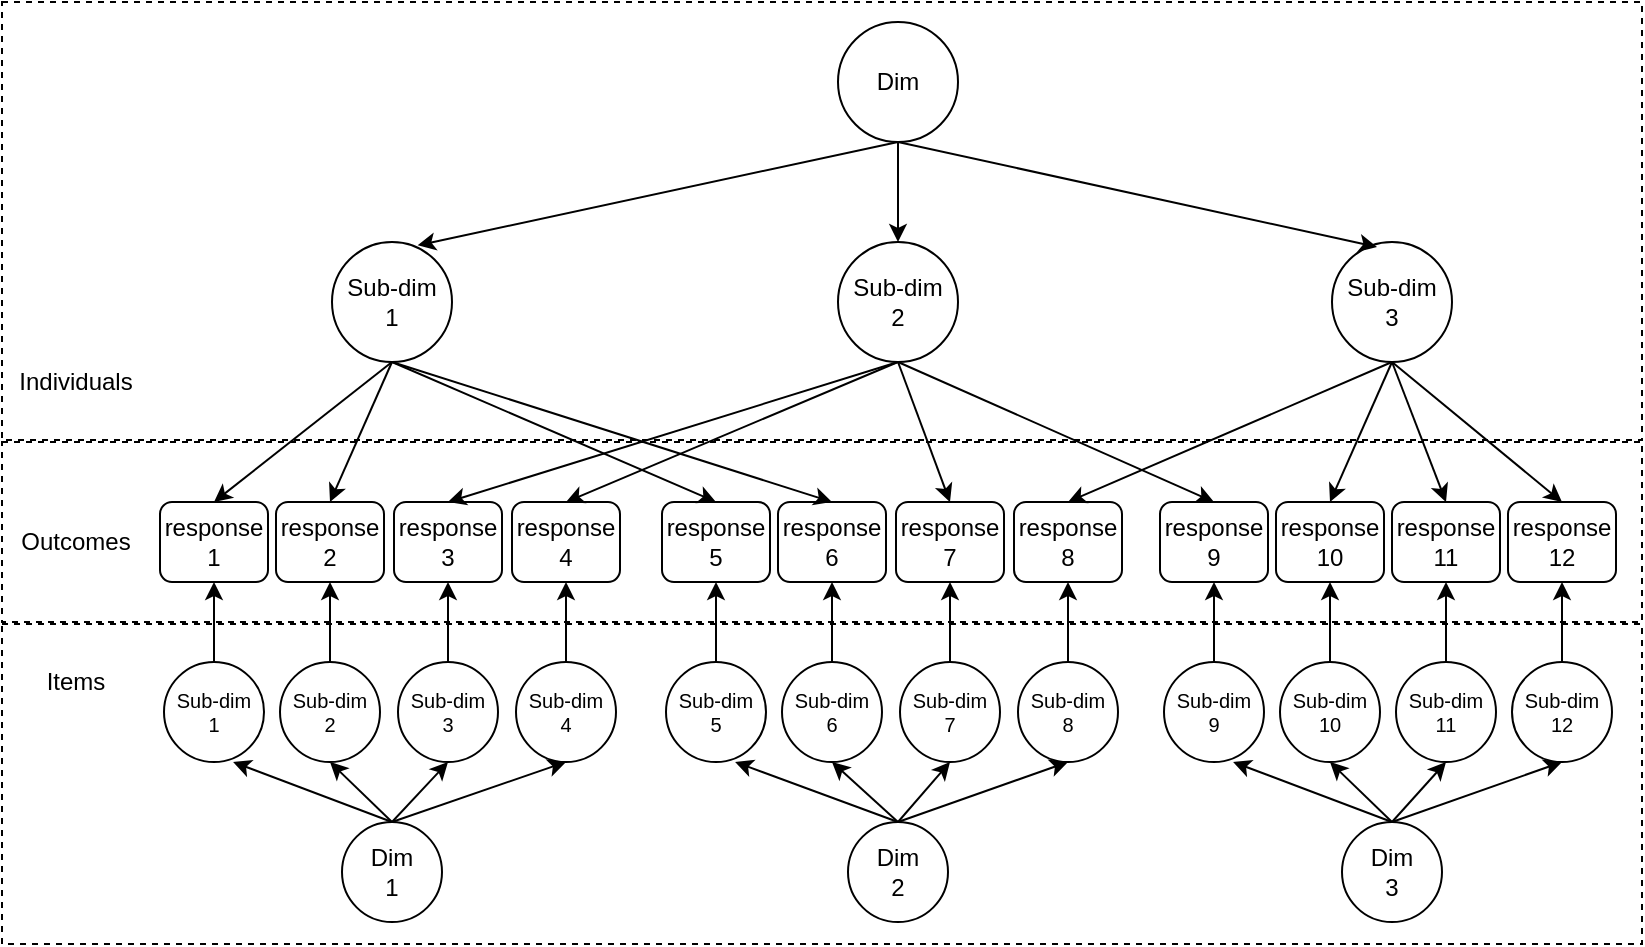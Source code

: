 <mxfile version="14.9.4" type="device"><diagram id="e4quHcEf0_lwXtOQSS0i" name="Page-1"><mxGraphModel dx="981" dy="480" grid="1" gridSize="10" guides="1" tooltips="1" connect="1" arrows="1" fold="1" page="1" pageScale="1" pageWidth="850" pageHeight="1100" math="0" shadow="0"><root><mxCell id="0"/><mxCell id="1" parent="0"/><mxCell id="zZKw4PG4vPgwbgHYmwNo-47" value="" style="rounded=0;whiteSpace=wrap;html=1;fillColor=none;dashed=1;" parent="1" vertex="1"><mxGeometry x="20" y="330" width="820" height="90" as="geometry"/></mxCell><mxCell id="zZKw4PG4vPgwbgHYmwNo-48" value="" style="rounded=0;whiteSpace=wrap;html=1;fillColor=none;dashed=1;" parent="1" vertex="1"><mxGeometry x="20" y="421" width="820" height="160" as="geometry"/></mxCell><mxCell id="zZKw4PG4vPgwbgHYmwNo-45" value="" style="rounded=0;whiteSpace=wrap;html=1;fillColor=none;dashed=1;" parent="1" vertex="1"><mxGeometry x="20" y="110" width="820" height="219" as="geometry"/></mxCell><mxCell id="t6UmUYaZB36mSdXZcB9H-1" value="response &lt;br&gt;&lt;div&gt;1&lt;/div&gt;" style="rounded=1;whiteSpace=wrap;html=1;fillColor=none;" parent="1" vertex="1"><mxGeometry x="99" y="360" width="54" height="40" as="geometry"/></mxCell><mxCell id="t6UmUYaZB36mSdXZcB9H-2" value="&lt;div&gt;response &lt;br&gt;&lt;/div&gt;&lt;div&gt;2&lt;/div&gt;" style="rounded=1;whiteSpace=wrap;html=1;fillColor=none;" parent="1" vertex="1"><mxGeometry x="157" y="360" width="54" height="40" as="geometry"/></mxCell><mxCell id="t6UmUYaZB36mSdXZcB9H-3" value="&lt;div&gt;response &lt;br&gt;&lt;/div&gt;&lt;div&gt;3&lt;/div&gt;" style="rounded=1;whiteSpace=wrap;html=1;fillColor=none;" parent="1" vertex="1"><mxGeometry x="216" y="360" width="54" height="40" as="geometry"/></mxCell><mxCell id="t6UmUYaZB36mSdXZcB9H-4" value="&lt;div&gt;response &lt;br&gt;&lt;/div&gt;&lt;div&gt;4&lt;/div&gt;" style="rounded=1;whiteSpace=wrap;html=1;fillColor=none;" parent="1" vertex="1"><mxGeometry x="275" y="360" width="54" height="40" as="geometry"/></mxCell><mxCell id="t6UmUYaZB36mSdXZcB9H-6" value="&lt;div&gt;response &lt;br&gt;&lt;/div&gt;&lt;div&gt;5&lt;/div&gt;" style="rounded=1;whiteSpace=wrap;html=1;fillColor=none;" parent="1" vertex="1"><mxGeometry x="350" y="360" width="54" height="40" as="geometry"/></mxCell><mxCell id="t6UmUYaZB36mSdXZcB9H-7" value="&lt;div&gt;response &lt;br&gt;&lt;/div&gt;&lt;div&gt;6&lt;/div&gt;" style="rounded=1;whiteSpace=wrap;html=1;fillColor=none;" parent="1" vertex="1"><mxGeometry x="408" y="360" width="54" height="40" as="geometry"/></mxCell><mxCell id="t6UmUYaZB36mSdXZcB9H-8" value="&lt;div&gt;response &lt;br&gt;&lt;/div&gt;&lt;div&gt;7&lt;/div&gt;" style="rounded=1;whiteSpace=wrap;html=1;fillColor=none;" parent="1" vertex="1"><mxGeometry x="467" y="360" width="54" height="40" as="geometry"/></mxCell><mxCell id="t6UmUYaZB36mSdXZcB9H-9" value="response &lt;br&gt;&lt;div&gt;8&lt;/div&gt;" style="rounded=1;whiteSpace=wrap;html=1;fillColor=none;" parent="1" vertex="1"><mxGeometry x="526" y="360" width="54" height="40" as="geometry"/></mxCell><mxCell id="t6UmUYaZB36mSdXZcB9H-10" value="response &lt;br&gt;&lt;div&gt;9&lt;/div&gt;" style="rounded=1;whiteSpace=wrap;html=1;fillColor=none;" parent="1" vertex="1"><mxGeometry x="599" y="360" width="54" height="40" as="geometry"/></mxCell><mxCell id="t6UmUYaZB36mSdXZcB9H-11" value="&lt;div&gt;response&lt;/div&gt;&lt;div&gt;10&lt;/div&gt;" style="rounded=1;whiteSpace=wrap;html=1;fillColor=none;" parent="1" vertex="1"><mxGeometry x="657" y="360" width="54" height="40" as="geometry"/></mxCell><mxCell id="t6UmUYaZB36mSdXZcB9H-12" value="response &lt;br&gt;&lt;div&gt;11&lt;/div&gt;" style="rounded=1;whiteSpace=wrap;html=1;fillColor=none;" parent="1" vertex="1"><mxGeometry x="715" y="360" width="54" height="40" as="geometry"/></mxCell><mxCell id="t6UmUYaZB36mSdXZcB9H-13" value="response &lt;br&gt;&lt;div&gt;12&lt;/div&gt;" style="rounded=1;whiteSpace=wrap;html=1;fillColor=none;" parent="1" vertex="1"><mxGeometry x="773" y="360" width="54" height="40" as="geometry"/></mxCell><mxCell id="t6UmUYaZB36mSdXZcB9H-34" style="edgeStyle=none;rounded=0;orthogonalLoop=1;jettySize=auto;html=1;exitX=0.5;exitY=1;exitDx=0;exitDy=0;entryX=0.5;entryY=0;entryDx=0;entryDy=0;" parent="1" source="t6UmUYaZB36mSdXZcB9H-53" target="t6UmUYaZB36mSdXZcB9H-1" edge="1"><mxGeometry relative="1" as="geometry"><mxPoint x="238" y="280" as="sourcePoint"/></mxGeometry></mxCell><mxCell id="t6UmUYaZB36mSdXZcB9H-35" style="edgeStyle=none;rounded=0;orthogonalLoop=1;jettySize=auto;html=1;exitX=0.5;exitY=1;exitDx=0;exitDy=0;entryX=0.5;entryY=0;entryDx=0;entryDy=0;" parent="1" source="t6UmUYaZB36mSdXZcB9H-53" target="t6UmUYaZB36mSdXZcB9H-2" edge="1"><mxGeometry relative="1" as="geometry"><mxPoint x="238" y="280" as="sourcePoint"/></mxGeometry></mxCell><mxCell id="t6UmUYaZB36mSdXZcB9H-36" style="edgeStyle=none;rounded=0;orthogonalLoop=1;jettySize=auto;html=1;exitX=0.5;exitY=1;exitDx=0;exitDy=0;entryX=0.5;entryY=0;entryDx=0;entryDy=0;" parent="1" source="t6UmUYaZB36mSdXZcB9H-53" target="t6UmUYaZB36mSdXZcB9H-6" edge="1"><mxGeometry relative="1" as="geometry"><mxPoint x="270" y="280" as="sourcePoint"/></mxGeometry></mxCell><mxCell id="t6UmUYaZB36mSdXZcB9H-37" style="edgeStyle=none;rounded=0;orthogonalLoop=1;jettySize=auto;html=1;exitX=0.5;exitY=1;exitDx=0;exitDy=0;entryX=0.5;entryY=0;entryDx=0;entryDy=0;" parent="1" source="t6UmUYaZB36mSdXZcB9H-53" target="t6UmUYaZB36mSdXZcB9H-7" edge="1"><mxGeometry relative="1" as="geometry"><mxPoint x="270" y="280" as="sourcePoint"/></mxGeometry></mxCell><mxCell id="t6UmUYaZB36mSdXZcB9H-38" style="edgeStyle=none;rounded=0;orthogonalLoop=1;jettySize=auto;html=1;exitX=0.5;exitY=1;exitDx=0;exitDy=0;entryX=0.5;entryY=0;entryDx=0;entryDy=0;" parent="1" source="t6UmUYaZB36mSdXZcB9H-57" target="t6UmUYaZB36mSdXZcB9H-3" edge="1"><mxGeometry relative="1" as="geometry"><mxPoint x="485" y="280" as="sourcePoint"/></mxGeometry></mxCell><mxCell id="t6UmUYaZB36mSdXZcB9H-40" style="edgeStyle=none;rounded=0;orthogonalLoop=1;jettySize=auto;html=1;exitX=0.5;exitY=1;exitDx=0;exitDy=0;entryX=0.5;entryY=0;entryDx=0;entryDy=0;" parent="1" source="t6UmUYaZB36mSdXZcB9H-57" target="t6UmUYaZB36mSdXZcB9H-4" edge="1"><mxGeometry relative="1" as="geometry"><mxPoint x="485" y="280" as="sourcePoint"/></mxGeometry></mxCell><mxCell id="t6UmUYaZB36mSdXZcB9H-41" style="edgeStyle=none;rounded=0;orthogonalLoop=1;jettySize=auto;html=1;exitX=0.5;exitY=1;exitDx=0;exitDy=0;entryX=0.5;entryY=0;entryDx=0;entryDy=0;" parent="1" source="t6UmUYaZB36mSdXZcB9H-57" target="t6UmUYaZB36mSdXZcB9H-10" edge="1"><mxGeometry relative="1" as="geometry"><mxPoint x="485" y="280" as="sourcePoint"/></mxGeometry></mxCell><mxCell id="t6UmUYaZB36mSdXZcB9H-45" style="edgeStyle=none;rounded=0;orthogonalLoop=1;jettySize=auto;html=1;exitX=0.5;exitY=1;exitDx=0;exitDy=0;entryX=0.5;entryY=0;entryDx=0;entryDy=0;" parent="1" source="t6UmUYaZB36mSdXZcB9H-57" target="t6UmUYaZB36mSdXZcB9H-8" edge="1"><mxGeometry relative="1" as="geometry"><mxPoint x="485" y="280" as="sourcePoint"/></mxGeometry></mxCell><mxCell id="t6UmUYaZB36mSdXZcB9H-44" style="edgeStyle=none;rounded=0;orthogonalLoop=1;jettySize=auto;html=1;exitX=0.5;exitY=1;exitDx=0;exitDy=0;entryX=0.5;entryY=0;entryDx=0;entryDy=0;" parent="1" source="t6UmUYaZB36mSdXZcB9H-58" target="t6UmUYaZB36mSdXZcB9H-9" edge="1"><mxGeometry relative="1" as="geometry"><mxPoint x="692" y="280" as="sourcePoint"/></mxGeometry></mxCell><mxCell id="t6UmUYaZB36mSdXZcB9H-46" style="edgeStyle=none;rounded=0;orthogonalLoop=1;jettySize=auto;html=1;exitX=0.5;exitY=1;exitDx=0;exitDy=0;entryX=0.5;entryY=0;entryDx=0;entryDy=0;" parent="1" source="t6UmUYaZB36mSdXZcB9H-58" target="t6UmUYaZB36mSdXZcB9H-11" edge="1"><mxGeometry relative="1" as="geometry"><mxPoint x="692" y="280" as="sourcePoint"/></mxGeometry></mxCell><mxCell id="t6UmUYaZB36mSdXZcB9H-47" style="edgeStyle=none;rounded=0;orthogonalLoop=1;jettySize=auto;html=1;exitX=0.5;exitY=1;exitDx=0;exitDy=0;entryX=0.5;entryY=0;entryDx=0;entryDy=0;" parent="1" source="t6UmUYaZB36mSdXZcB9H-58" target="t6UmUYaZB36mSdXZcB9H-12" edge="1"><mxGeometry relative="1" as="geometry"><mxPoint x="692" y="280" as="sourcePoint"/></mxGeometry></mxCell><mxCell id="t6UmUYaZB36mSdXZcB9H-48" style="edgeStyle=none;rounded=0;orthogonalLoop=1;jettySize=auto;html=1;exitX=0.5;exitY=1;exitDx=0;exitDy=0;entryX=0.5;entryY=0;entryDx=0;entryDy=0;" parent="1" source="t6UmUYaZB36mSdXZcB9H-58" target="t6UmUYaZB36mSdXZcB9H-13" edge="1"><mxGeometry relative="1" as="geometry"><mxPoint x="692" y="280" as="sourcePoint"/></mxGeometry></mxCell><mxCell id="t6UmUYaZB36mSdXZcB9H-53" value="&lt;div&gt;Sub-dim&lt;/div&gt;&lt;div&gt;1&lt;/div&gt;" style="ellipse;whiteSpace=wrap;html=1;aspect=fixed;fillColor=none;" parent="1" vertex="1"><mxGeometry x="185" y="230" width="60" height="60" as="geometry"/></mxCell><mxCell id="zZKw4PG4vPgwbgHYmwNo-15" style="edgeStyle=none;rounded=0;orthogonalLoop=1;jettySize=auto;html=1;exitX=0.5;exitY=0;exitDx=0;exitDy=0;entryX=0.691;entryY=1;entryDx=0;entryDy=0;entryPerimeter=0;" parent="1" source="t6UmUYaZB36mSdXZcB9H-54" target="zZKw4PG4vPgwbgHYmwNo-1" edge="1"><mxGeometry relative="1" as="geometry"/></mxCell><mxCell id="zZKw4PG4vPgwbgHYmwNo-16" style="edgeStyle=none;rounded=0;orthogonalLoop=1;jettySize=auto;html=1;exitX=0.5;exitY=0;exitDx=0;exitDy=0;entryX=0.5;entryY=1;entryDx=0;entryDy=0;" parent="1" source="t6UmUYaZB36mSdXZcB9H-54" target="zZKw4PG4vPgwbgHYmwNo-2" edge="1"><mxGeometry relative="1" as="geometry"/></mxCell><mxCell id="zZKw4PG4vPgwbgHYmwNo-17" style="edgeStyle=none;rounded=0;orthogonalLoop=1;jettySize=auto;html=1;exitX=0.5;exitY=0;exitDx=0;exitDy=0;entryX=0.5;entryY=1;entryDx=0;entryDy=0;" parent="1" source="t6UmUYaZB36mSdXZcB9H-54" target="zZKw4PG4vPgwbgHYmwNo-3" edge="1"><mxGeometry relative="1" as="geometry"/></mxCell><mxCell id="zZKw4PG4vPgwbgHYmwNo-18" style="edgeStyle=none;rounded=0;orthogonalLoop=1;jettySize=auto;html=1;exitX=0.5;exitY=0;exitDx=0;exitDy=0;entryX=0.5;entryY=1;entryDx=0;entryDy=0;" parent="1" source="t6UmUYaZB36mSdXZcB9H-54" target="zZKw4PG4vPgwbgHYmwNo-4" edge="1"><mxGeometry relative="1" as="geometry"/></mxCell><mxCell id="t6UmUYaZB36mSdXZcB9H-54" value="&lt;div&gt;Dim &lt;br&gt;&lt;/div&gt;&lt;div&gt;1&lt;/div&gt;" style="ellipse;whiteSpace=wrap;html=1;aspect=fixed;fillColor=none;" parent="1" vertex="1"><mxGeometry x="190" y="520" width="50" height="50" as="geometry"/></mxCell><mxCell id="t6UmUYaZB36mSdXZcB9H-57" value="&lt;div&gt;Sub-dim&lt;/div&gt;&lt;div&gt;2&lt;br&gt;&lt;/div&gt;" style="ellipse;whiteSpace=wrap;html=1;aspect=fixed;fillColor=none;" parent="1" vertex="1"><mxGeometry x="438" y="230" width="60" height="60" as="geometry"/></mxCell><mxCell id="t6UmUYaZB36mSdXZcB9H-58" value="&lt;div&gt;Sub-dim&lt;/div&gt;&lt;div&gt;3&lt;br&gt;&lt;/div&gt;" style="ellipse;whiteSpace=wrap;html=1;aspect=fixed;fillColor=none;" parent="1" vertex="1"><mxGeometry x="685" y="230" width="60" height="60" as="geometry"/></mxCell><mxCell id="t6UmUYaZB36mSdXZcB9H-60" style="edgeStyle=none;rounded=0;orthogonalLoop=1;jettySize=auto;html=1;exitX=0.5;exitY=1;exitDx=0;exitDy=0;entryX=0.714;entryY=0.028;entryDx=0;entryDy=0;entryPerimeter=0;" parent="1" source="t6UmUYaZB36mSdXZcB9H-59" target="t6UmUYaZB36mSdXZcB9H-53" edge="1"><mxGeometry relative="1" as="geometry"/></mxCell><mxCell id="t6UmUYaZB36mSdXZcB9H-61" style="edgeStyle=none;rounded=0;orthogonalLoop=1;jettySize=auto;html=1;exitX=0.5;exitY=1;exitDx=0;exitDy=0;entryX=0.5;entryY=0;entryDx=0;entryDy=0;" parent="1" source="t6UmUYaZB36mSdXZcB9H-59" target="t6UmUYaZB36mSdXZcB9H-57" edge="1"><mxGeometry relative="1" as="geometry"/></mxCell><mxCell id="t6UmUYaZB36mSdXZcB9H-62" style="edgeStyle=none;rounded=0;orthogonalLoop=1;jettySize=auto;html=1;exitX=0.5;exitY=1;exitDx=0;exitDy=0;entryX=0.375;entryY=0.042;entryDx=0;entryDy=0;entryPerimeter=0;" parent="1" source="t6UmUYaZB36mSdXZcB9H-59" target="t6UmUYaZB36mSdXZcB9H-58" edge="1"><mxGeometry relative="1" as="geometry"/></mxCell><mxCell id="t6UmUYaZB36mSdXZcB9H-59" value="Dim" style="ellipse;whiteSpace=wrap;html=1;aspect=fixed;fillColor=none;" parent="1" vertex="1"><mxGeometry x="438" y="120" width="60" height="60" as="geometry"/></mxCell><mxCell id="zZKw4PG4vPgwbgHYmwNo-10" style="rounded=0;orthogonalLoop=1;jettySize=auto;html=1;exitX=0.5;exitY=0;exitDx=0;exitDy=0;entryX=0.5;entryY=1;entryDx=0;entryDy=0;" parent="1" source="zZKw4PG4vPgwbgHYmwNo-1" target="t6UmUYaZB36mSdXZcB9H-1" edge="1"><mxGeometry relative="1" as="geometry"/></mxCell><mxCell id="zZKw4PG4vPgwbgHYmwNo-1" value="&lt;div style=&quot;font-size: 10px;&quot;&gt;Sub-dim &lt;br style=&quot;font-size: 10px;&quot;&gt;&lt;/div&gt;&lt;div style=&quot;font-size: 10px;&quot;&gt;1&lt;/div&gt;" style="ellipse;whiteSpace=wrap;html=1;aspect=fixed;fillColor=none;fontSize=10;" parent="1" vertex="1"><mxGeometry x="101" y="440" width="50" height="50" as="geometry"/></mxCell><mxCell id="zZKw4PG4vPgwbgHYmwNo-12" style="edgeStyle=none;rounded=0;orthogonalLoop=1;jettySize=auto;html=1;exitX=0.5;exitY=0;exitDx=0;exitDy=0;entryX=0.5;entryY=1;entryDx=0;entryDy=0;" parent="1" source="zZKw4PG4vPgwbgHYmwNo-2" target="t6UmUYaZB36mSdXZcB9H-2" edge="1"><mxGeometry relative="1" as="geometry"/></mxCell><mxCell id="zZKw4PG4vPgwbgHYmwNo-2" value="&lt;div style=&quot;font-size: 10px&quot;&gt;Sub-dim &lt;br style=&quot;font-size: 10px&quot;&gt;&lt;/div&gt;&lt;div style=&quot;font-size: 10px&quot;&gt;2&lt;/div&gt;" style="ellipse;whiteSpace=wrap;html=1;aspect=fixed;fillColor=none;fontSize=10;" parent="1" vertex="1"><mxGeometry x="159" y="440" width="50" height="50" as="geometry"/></mxCell><mxCell id="zZKw4PG4vPgwbgHYmwNo-13" style="edgeStyle=none;rounded=0;orthogonalLoop=1;jettySize=auto;html=1;exitX=0.5;exitY=0;exitDx=0;exitDy=0;entryX=0.5;entryY=1;entryDx=0;entryDy=0;" parent="1" source="zZKw4PG4vPgwbgHYmwNo-3" target="t6UmUYaZB36mSdXZcB9H-3" edge="1"><mxGeometry relative="1" as="geometry"/></mxCell><mxCell id="zZKw4PG4vPgwbgHYmwNo-3" value="&lt;div style=&quot;font-size: 10px&quot;&gt;Sub-dim &lt;br style=&quot;font-size: 10px&quot;&gt;&lt;/div&gt;3" style="ellipse;whiteSpace=wrap;html=1;aspect=fixed;fillColor=none;fontSize=10;" parent="1" vertex="1"><mxGeometry x="218" y="440" width="50" height="50" as="geometry"/></mxCell><mxCell id="zZKw4PG4vPgwbgHYmwNo-14" style="edgeStyle=none;rounded=0;orthogonalLoop=1;jettySize=auto;html=1;exitX=0.5;exitY=0;exitDx=0;exitDy=0;entryX=0.5;entryY=1;entryDx=0;entryDy=0;" parent="1" source="zZKw4PG4vPgwbgHYmwNo-4" target="t6UmUYaZB36mSdXZcB9H-4" edge="1"><mxGeometry relative="1" as="geometry"/></mxCell><mxCell id="zZKw4PG4vPgwbgHYmwNo-4" value="&lt;div style=&quot;font-size: 10px&quot;&gt;Sub-dim &lt;br style=&quot;font-size: 10px&quot;&gt;&lt;/div&gt;&lt;div style=&quot;font-size: 10px&quot;&gt;4&lt;/div&gt;" style="ellipse;whiteSpace=wrap;html=1;aspect=fixed;fillColor=none;fontSize=10;" parent="1" vertex="1"><mxGeometry x="277" y="440" width="50" height="50" as="geometry"/></mxCell><mxCell id="zZKw4PG4vPgwbgHYmwNo-19" style="edgeStyle=none;rounded=0;orthogonalLoop=1;jettySize=auto;html=1;exitX=0.5;exitY=0;exitDx=0;exitDy=0;entryX=0.691;entryY=1;entryDx=0;entryDy=0;entryPerimeter=0;" parent="1" source="zZKw4PG4vPgwbgHYmwNo-23" target="zZKw4PG4vPgwbgHYmwNo-25" edge="1"><mxGeometry relative="1" as="geometry"/></mxCell><mxCell id="zZKw4PG4vPgwbgHYmwNo-20" style="edgeStyle=none;rounded=0;orthogonalLoop=1;jettySize=auto;html=1;exitX=0.5;exitY=0;exitDx=0;exitDy=0;entryX=0.5;entryY=1;entryDx=0;entryDy=0;" parent="1" source="zZKw4PG4vPgwbgHYmwNo-23" target="zZKw4PG4vPgwbgHYmwNo-27" edge="1"><mxGeometry relative="1" as="geometry"/></mxCell><mxCell id="zZKw4PG4vPgwbgHYmwNo-21" style="edgeStyle=none;rounded=0;orthogonalLoop=1;jettySize=auto;html=1;exitX=0.5;exitY=0;exitDx=0;exitDy=0;entryX=0.5;entryY=1;entryDx=0;entryDy=0;" parent="1" source="zZKw4PG4vPgwbgHYmwNo-23" target="zZKw4PG4vPgwbgHYmwNo-29" edge="1"><mxGeometry relative="1" as="geometry"/></mxCell><mxCell id="zZKw4PG4vPgwbgHYmwNo-22" style="edgeStyle=none;rounded=0;orthogonalLoop=1;jettySize=auto;html=1;exitX=0.5;exitY=0;exitDx=0;exitDy=0;entryX=0.5;entryY=1;entryDx=0;entryDy=0;" parent="1" source="zZKw4PG4vPgwbgHYmwNo-23" target="zZKw4PG4vPgwbgHYmwNo-31" edge="1"><mxGeometry relative="1" as="geometry"/></mxCell><mxCell id="zZKw4PG4vPgwbgHYmwNo-23" value="&lt;div&gt;Dim &lt;br&gt;&lt;/div&gt;&lt;div&gt;2&lt;/div&gt;" style="ellipse;whiteSpace=wrap;html=1;aspect=fixed;fillColor=none;" parent="1" vertex="1"><mxGeometry x="443" y="520" width="50" height="50" as="geometry"/></mxCell><mxCell id="zZKw4PG4vPgwbgHYmwNo-24" style="rounded=0;orthogonalLoop=1;jettySize=auto;html=1;exitX=0.5;exitY=0;exitDx=0;exitDy=0;entryX=0.5;entryY=1;entryDx=0;entryDy=0;" parent="1" source="zZKw4PG4vPgwbgHYmwNo-25" target="t6UmUYaZB36mSdXZcB9H-6" edge="1"><mxGeometry relative="1" as="geometry"><mxPoint x="420" y="410" as="targetPoint"/></mxGeometry></mxCell><mxCell id="zZKw4PG4vPgwbgHYmwNo-25" value="&lt;div&gt;Sub-dim&lt;/div&gt;&lt;div&gt;5&lt;/div&gt;" style="ellipse;whiteSpace=wrap;html=1;aspect=fixed;fillColor=none;fontSize=10;" parent="1" vertex="1"><mxGeometry x="352" y="440" width="50" height="50" as="geometry"/></mxCell><mxCell id="zZKw4PG4vPgwbgHYmwNo-26" style="edgeStyle=none;rounded=0;orthogonalLoop=1;jettySize=auto;html=1;exitX=0.5;exitY=0;exitDx=0;exitDy=0;entryX=0.5;entryY=1;entryDx=0;entryDy=0;" parent="1" source="zZKw4PG4vPgwbgHYmwNo-27" target="t6UmUYaZB36mSdXZcB9H-7" edge="1"><mxGeometry relative="1" as="geometry"><mxPoint x="470" y="410" as="targetPoint"/></mxGeometry></mxCell><mxCell id="zZKw4PG4vPgwbgHYmwNo-27" value="&lt;div style=&quot;font-size: 10px&quot;&gt;Sub-dim &lt;br style=&quot;font-size: 10px&quot;&gt;&lt;/div&gt;6" style="ellipse;whiteSpace=wrap;html=1;aspect=fixed;fillColor=none;fontSize=10;" parent="1" vertex="1"><mxGeometry x="410" y="440" width="50" height="50" as="geometry"/></mxCell><mxCell id="zZKw4PG4vPgwbgHYmwNo-28" style="edgeStyle=none;rounded=0;orthogonalLoop=1;jettySize=auto;html=1;exitX=0.5;exitY=0;exitDx=0;exitDy=0;entryX=0.5;entryY=1;entryDx=0;entryDy=0;" parent="1" source="zZKw4PG4vPgwbgHYmwNo-29" target="t6UmUYaZB36mSdXZcB9H-8" edge="1"><mxGeometry relative="1" as="geometry"><mxPoint x="530" y="430" as="targetPoint"/></mxGeometry></mxCell><mxCell id="zZKw4PG4vPgwbgHYmwNo-29" value="Sub-dim &lt;br style=&quot;font-size: 10px&quot;&gt;7" style="ellipse;whiteSpace=wrap;html=1;aspect=fixed;fillColor=none;fontSize=10;" parent="1" vertex="1"><mxGeometry x="469" y="440" width="50" height="50" as="geometry"/></mxCell><mxCell id="zZKw4PG4vPgwbgHYmwNo-30" style="edgeStyle=none;rounded=0;orthogonalLoop=1;jettySize=auto;html=1;exitX=0.5;exitY=0;exitDx=0;exitDy=0;entryX=0.5;entryY=1;entryDx=0;entryDy=0;" parent="1" source="zZKw4PG4vPgwbgHYmwNo-31" target="t6UmUYaZB36mSdXZcB9H-9" edge="1"><mxGeometry relative="1" as="geometry"><mxPoint x="580" y="430" as="targetPoint"/></mxGeometry></mxCell><mxCell id="zZKw4PG4vPgwbgHYmwNo-31" value="&lt;div style=&quot;font-size: 10px&quot;&gt;Sub-dim &lt;br style=&quot;font-size: 10px&quot;&gt;&lt;/div&gt;8" style="ellipse;whiteSpace=wrap;html=1;aspect=fixed;fillColor=none;fontSize=10;" parent="1" vertex="1"><mxGeometry x="528" y="440" width="50" height="50" as="geometry"/></mxCell><mxCell id="zZKw4PG4vPgwbgHYmwNo-32" style="edgeStyle=none;rounded=0;orthogonalLoop=1;jettySize=auto;html=1;exitX=0.5;exitY=0;exitDx=0;exitDy=0;entryX=0.691;entryY=1;entryDx=0;entryDy=0;entryPerimeter=0;" parent="1" source="zZKw4PG4vPgwbgHYmwNo-36" target="zZKw4PG4vPgwbgHYmwNo-38" edge="1"><mxGeometry relative="1" as="geometry"/></mxCell><mxCell id="zZKw4PG4vPgwbgHYmwNo-33" style="edgeStyle=none;rounded=0;orthogonalLoop=1;jettySize=auto;html=1;exitX=0.5;exitY=0;exitDx=0;exitDy=0;entryX=0.5;entryY=1;entryDx=0;entryDy=0;" parent="1" source="zZKw4PG4vPgwbgHYmwNo-36" target="zZKw4PG4vPgwbgHYmwNo-40" edge="1"><mxGeometry relative="1" as="geometry"/></mxCell><mxCell id="zZKw4PG4vPgwbgHYmwNo-34" style="edgeStyle=none;rounded=0;orthogonalLoop=1;jettySize=auto;html=1;exitX=0.5;exitY=0;exitDx=0;exitDy=0;entryX=0.5;entryY=1;entryDx=0;entryDy=0;" parent="1" source="zZKw4PG4vPgwbgHYmwNo-36" target="zZKw4PG4vPgwbgHYmwNo-42" edge="1"><mxGeometry relative="1" as="geometry"/></mxCell><mxCell id="zZKw4PG4vPgwbgHYmwNo-35" style="edgeStyle=none;rounded=0;orthogonalLoop=1;jettySize=auto;html=1;exitX=0.5;exitY=0;exitDx=0;exitDy=0;entryX=0.5;entryY=1;entryDx=0;entryDy=0;" parent="1" source="zZKw4PG4vPgwbgHYmwNo-36" target="zZKw4PG4vPgwbgHYmwNo-44" edge="1"><mxGeometry relative="1" as="geometry"/></mxCell><mxCell id="zZKw4PG4vPgwbgHYmwNo-36" value="&lt;div&gt;Dim &lt;br&gt;&lt;/div&gt;&lt;div&gt;3&lt;/div&gt;" style="ellipse;whiteSpace=wrap;html=1;aspect=fixed;fillColor=none;" parent="1" vertex="1"><mxGeometry x="690" y="520" width="50" height="50" as="geometry"/></mxCell><mxCell id="zZKw4PG4vPgwbgHYmwNo-37" style="rounded=0;orthogonalLoop=1;jettySize=auto;html=1;exitX=0.5;exitY=0;exitDx=0;exitDy=0;entryX=0.5;entryY=1;entryDx=0;entryDy=0;" parent="1" source="zZKw4PG4vPgwbgHYmwNo-38" target="t6UmUYaZB36mSdXZcB9H-10" edge="1"><mxGeometry relative="1" as="geometry"><mxPoint x="650" y="410" as="targetPoint"/></mxGeometry></mxCell><mxCell id="zZKw4PG4vPgwbgHYmwNo-38" value="&lt;div style=&quot;font-size: 10px&quot;&gt;Sub-dim &lt;br style=&quot;font-size: 10px&quot;&gt;&lt;/div&gt;9" style="ellipse;whiteSpace=wrap;html=1;aspect=fixed;fillColor=none;fontSize=10;" parent="1" vertex="1"><mxGeometry x="601" y="440" width="50" height="50" as="geometry"/></mxCell><mxCell id="zZKw4PG4vPgwbgHYmwNo-39" style="edgeStyle=none;rounded=0;orthogonalLoop=1;jettySize=auto;html=1;exitX=0.5;exitY=0;exitDx=0;exitDy=0;entryX=0.5;entryY=1;entryDx=0;entryDy=0;" parent="1" source="zZKw4PG4vPgwbgHYmwNo-40" target="t6UmUYaZB36mSdXZcB9H-11" edge="1"><mxGeometry relative="1" as="geometry"><mxPoint x="700" y="420" as="targetPoint"/></mxGeometry></mxCell><mxCell id="zZKw4PG4vPgwbgHYmwNo-40" value="Sub-dim &lt;br style=&quot;font-size: 10px&quot;&gt;10" style="ellipse;whiteSpace=wrap;html=1;aspect=fixed;fillColor=none;fontSize=10;" parent="1" vertex="1"><mxGeometry x="659" y="440" width="50" height="50" as="geometry"/></mxCell><mxCell id="zZKw4PG4vPgwbgHYmwNo-41" style="edgeStyle=none;rounded=0;orthogonalLoop=1;jettySize=auto;html=1;exitX=0.5;exitY=0;exitDx=0;exitDy=0;entryX=0.5;entryY=1;entryDx=0;entryDy=0;" parent="1" source="zZKw4PG4vPgwbgHYmwNo-42" target="t6UmUYaZB36mSdXZcB9H-12" edge="1"><mxGeometry relative="1" as="geometry"><mxPoint x="760" y="410" as="targetPoint"/></mxGeometry></mxCell><mxCell id="zZKw4PG4vPgwbgHYmwNo-42" value="Sub-dim &lt;br style=&quot;font-size: 10px&quot;&gt;11" style="ellipse;whiteSpace=wrap;html=1;aspect=fixed;fillColor=none;fontSize=10;" parent="1" vertex="1"><mxGeometry x="717" y="440" width="50" height="50" as="geometry"/></mxCell><mxCell id="zZKw4PG4vPgwbgHYmwNo-43" style="edgeStyle=none;rounded=0;orthogonalLoop=1;jettySize=auto;html=1;exitX=0.5;exitY=0;exitDx=0;exitDy=0;entryX=0.5;entryY=1;entryDx=0;entryDy=0;" parent="1" source="zZKw4PG4vPgwbgHYmwNo-44" target="t6UmUYaZB36mSdXZcB9H-13" edge="1"><mxGeometry relative="1" as="geometry"><mxPoint x="810" y="410" as="targetPoint"/></mxGeometry></mxCell><mxCell id="zZKw4PG4vPgwbgHYmwNo-44" value="Sub-dim &lt;br style=&quot;font-size: 10px&quot;&gt;&lt;div style=&quot;font-size: 10px&quot;&gt;12&lt;/div&gt;" style="ellipse;whiteSpace=wrap;html=1;aspect=fixed;fillColor=none;fontSize=10;" parent="1" vertex="1"><mxGeometry x="775" y="440" width="50" height="50" as="geometry"/></mxCell><mxCell id="zZKw4PG4vPgwbgHYmwNo-49" value="Individuals" style="text;html=1;strokeColor=none;fillColor=none;align=center;verticalAlign=middle;whiteSpace=wrap;rounded=0;dashed=1;" parent="1" vertex="1"><mxGeometry x="22" y="290" width="70" height="20" as="geometry"/></mxCell><mxCell id="zZKw4PG4vPgwbgHYmwNo-50" value="Outcomes" style="text;html=1;strokeColor=none;fillColor=none;align=center;verticalAlign=middle;whiteSpace=wrap;rounded=0;dashed=1;" parent="1" vertex="1"><mxGeometry x="22" y="370" width="70" height="20" as="geometry"/></mxCell><mxCell id="zZKw4PG4vPgwbgHYmwNo-51" value="Items" style="text;html=1;strokeColor=none;fillColor=none;align=center;verticalAlign=middle;whiteSpace=wrap;rounded=0;dashed=1;" parent="1" vertex="1"><mxGeometry x="22" y="440" width="70" height="20" as="geometry"/></mxCell></root></mxGraphModel></diagram></mxfile>
